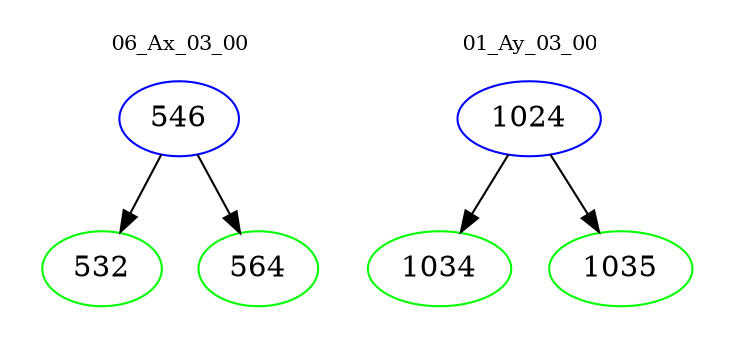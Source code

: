 digraph{
subgraph cluster_0 {
color = white
label = "06_Ax_03_00";
fontsize=10;
T0_546 [label="546", color="blue"]
T0_546 -> T0_532 [color="black"]
T0_532 [label="532", color="green"]
T0_546 -> T0_564 [color="black"]
T0_564 [label="564", color="green"]
}
subgraph cluster_1 {
color = white
label = "01_Ay_03_00";
fontsize=10;
T1_1024 [label="1024", color="blue"]
T1_1024 -> T1_1034 [color="black"]
T1_1034 [label="1034", color="green"]
T1_1024 -> T1_1035 [color="black"]
T1_1035 [label="1035", color="green"]
}
}
